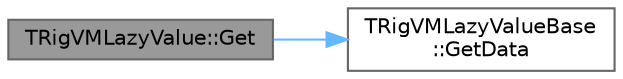 digraph "TRigVMLazyValue::Get"
{
 // INTERACTIVE_SVG=YES
 // LATEX_PDF_SIZE
  bgcolor="transparent";
  edge [fontname=Helvetica,fontsize=10,labelfontname=Helvetica,labelfontsize=10];
  node [fontname=Helvetica,fontsize=10,shape=box,height=0.2,width=0.4];
  rankdir="LR";
  Node1 [id="Node000001",label="TRigVMLazyValue::Get",height=0.2,width=0.4,color="gray40", fillcolor="grey60", style="filled", fontcolor="black",tooltip=" "];
  Node1 -> Node2 [id="edge1_Node000001_Node000002",color="steelblue1",style="solid",tooltip=" "];
  Node2 [id="Node000002",label="TRigVMLazyValueBase\l::GetData",height=0.2,width=0.4,color="grey40", fillcolor="white", style="filled",URL="$d7/d0f/structTRigVMLazyValueBase.html#a4b183e9a221174b21144d5dfa9f55d27",tooltip=" "];
}
